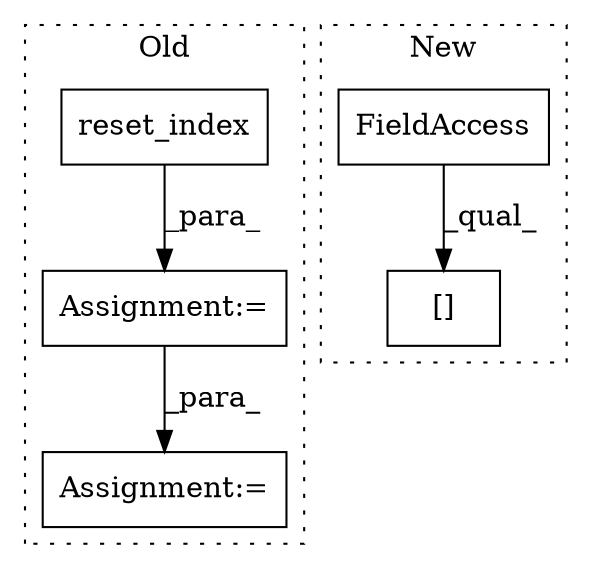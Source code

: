 digraph G {
subgraph cluster0 {
1 [label="reset_index" a="32" s="3314" l="13" shape="box"];
3 [label="Assignment:=" a="7" s="3301" l="1" shape="box"];
4 [label="Assignment:=" a="7" s="3346" l="1" shape="box"];
label = "Old";
style="dotted";
}
subgraph cluster1 {
2 [label="[]" a="2" s="3501,3527" l="25,1" shape="box"];
5 [label="FieldAccess" a="22" s="3501" l="24" shape="box"];
label = "New";
style="dotted";
}
1 -> 3 [label="_para_"];
3 -> 4 [label="_para_"];
5 -> 2 [label="_qual_"];
}